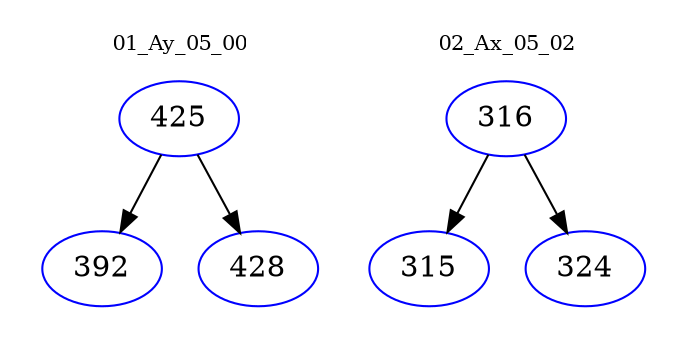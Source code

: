 digraph{
subgraph cluster_0 {
color = white
label = "01_Ay_05_00";
fontsize=10;
T0_425 [label="425", color="blue"]
T0_425 -> T0_392 [color="black"]
T0_392 [label="392", color="blue"]
T0_425 -> T0_428 [color="black"]
T0_428 [label="428", color="blue"]
}
subgraph cluster_1 {
color = white
label = "02_Ax_05_02";
fontsize=10;
T1_316 [label="316", color="blue"]
T1_316 -> T1_315 [color="black"]
T1_315 [label="315", color="blue"]
T1_316 -> T1_324 [color="black"]
T1_324 [label="324", color="blue"]
}
}
